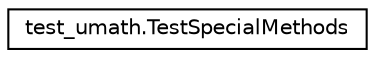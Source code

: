 digraph "Graphical Class Hierarchy"
{
 // LATEX_PDF_SIZE
  edge [fontname="Helvetica",fontsize="10",labelfontname="Helvetica",labelfontsize="10"];
  node [fontname="Helvetica",fontsize="10",shape=record];
  rankdir="LR";
  Node0 [label="test_umath.TestSpecialMethods",height=0.2,width=0.4,color="black", fillcolor="white", style="filled",URL="$classtest__umath_1_1TestSpecialMethods.html",tooltip=" "];
}
